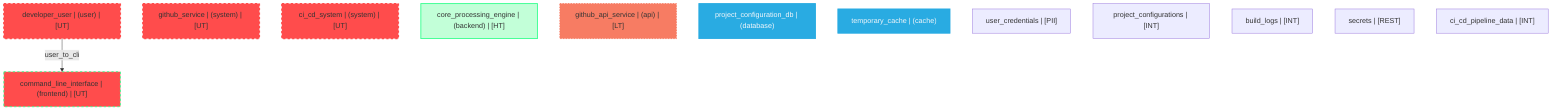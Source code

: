 graph TB
  node_01F3G4H5J6K7L8M9N2P3Q4T1["developer_user | (user) | [UT]"]:::untrusted
  node_01F3G4H5J6K7L8M9N2P3Q4T2["github_service | (system) | [UT]"]:::untrusted
  node_01F3G4H5J6K7L8M9N2P3Q4T3["ci_cd_system | (system) | [UT]"]:::untrusted
  node_01F3G4H5J6K7L8M9N2P3Q4R6["command_line_interface | (frontend) | [UT]"]:::untrusted
  node_01F3G4H5J6K7L8M9N2P3Q4R7["core_processing_engine | (backend) | [HT]"]:::highTrust
  node_01F3G4H5J6K7L8M9N2P3Q4R8["github_api_service | (api) | [LT]"]:::lowTrust
  node_01F3G4H5J6K7L8M9N2P3Q4S1["project_configuration_db | (database)"]:::dataStore
  node_01F3G4H5J6K7L8M9N2P3Q4S2["temporary_cache | (cache)"]:::dataStore
  node_01F3G4H5J6K7L8M9N2P3Q4R1["user_credentials | [PII]"]:::dataAsset,pii
  node_01F3G4H5J6K7L8M9N2P3Q4R2["project_configurations | [INT]"]:::dataAsset,internal
  node_01F3G4H5J6K7L8M9N2P3Q4R3["build_logs | [INT]"]:::dataAsset,internal
  node_01F3G4H5J6K7L8M9N2P3Q4R4["secrets | [REST]"]:::dataAsset,restricted
  node_01F3G4H5J6K7L8M9N2P3Q4R5["ci_cd_pipeline_data | [INT]"]:::dataAsset,internal

  node_01F3G4H5J6K7L8M9N2P3Q4T1 -->|user_to_cli| node_01F3G4H5J6K7L8M9N2P3Q4R6:::encryptedFlow

  classDef externalEntity fill:#FF4C4C,stroke:#FF4C4C,stroke-width:2px,color:#F5F7FA
  classDef process fill:#36FF8F,stroke:#36FF8F,stroke-width:2px,color:#0B0D17
  classDef dataStore fill:#29ABE2,stroke:#29ABE2,stroke-width:2px,color:#F5F7FA
  classDef dataAsset fill:#A259FF,stroke:#c3a4ff,stroke-width:2px,color:#F5F7FA
  classDef untrusted fill:#FF4C4C,stroke:#FF4C4C,stroke-width:3px,stroke-dasharray:5 5
  classDef lowTrust fill:#f77c63,stroke:#f77c63,stroke-width:2px,stroke-dasharray:3 3
  classDef mediumTrust fill:#FFD300,stroke:#FFD300,stroke-width:2px
  classDef highTrust fill:#C2FFD8,stroke:#36FF8F,stroke-width:2px
  classDef veryHighTrust fill:#36FF8F,stroke:#36FF8F,stroke-width:3px
  classDef public fill:#C2FFD8,stroke:#36FF8F,stroke-width:1px
  classDef internal fill:#FFF2B3,stroke:#FFD300,stroke-width:1px
  classDef confidential fill:#FFB3B3,stroke:#FF4C4C,stroke-width:2px
  classDef restricted fill:#FF4C4C,stroke:#FF4C4C,stroke-width:3px
  classDef pii fill:#ffa1ad,stroke:#A259FF,stroke-width:2px
  classDef pci fill:#FF4C4C,stroke:#FF4C4C,stroke-width:3px
  classDef phi fill:#ffa1ad,stroke:#A259FF,stroke-width:3px
  classDef encryptedFlow stroke:#36FF8F,stroke-width:2px
  classDef unencryptedFlow stroke:#FF4C4C,stroke-width:2px,stroke-dasharray:5 5
  classDef authenticatedFlow stroke:#29ABE2,stroke-width:2px
  classDef trustBoundary fill:transparent,stroke:#2E3440,stroke-width:3px,stroke-dasharray:10 5